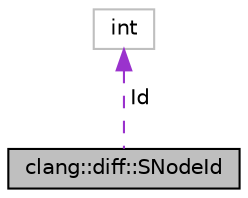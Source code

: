 digraph "clang::diff::SNodeId"
{
 // LATEX_PDF_SIZE
  bgcolor="transparent";
  edge [fontname="Helvetica",fontsize="10",labelfontname="Helvetica",labelfontsize="10"];
  node [fontname="Helvetica",fontsize="10",shape=record];
  Node1 [label="clang::diff::SNodeId",height=0.2,width=0.4,color="black", fillcolor="grey75", style="filled", fontcolor="black",tooltip="Identifies a node in a subtree by its postorder offset, starting at 1."];
  Node2 -> Node1 [dir="back",color="darkorchid3",fontsize="10",style="dashed",label=" Id" ,fontname="Helvetica"];
  Node2 [label="int",height=0.2,width=0.4,color="grey75",tooltip=" "];
}
